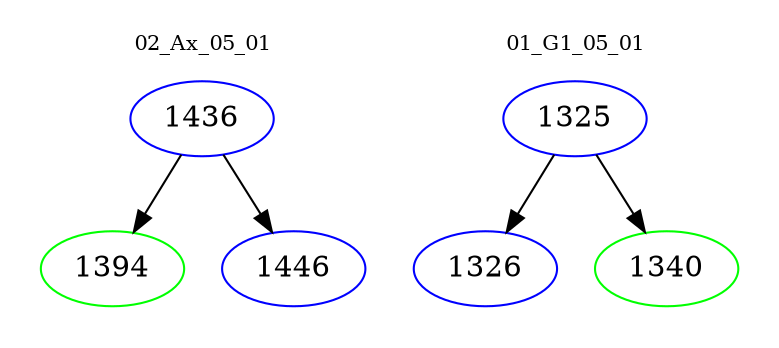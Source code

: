 digraph{
subgraph cluster_0 {
color = white
label = "02_Ax_05_01";
fontsize=10;
T0_1436 [label="1436", color="blue"]
T0_1436 -> T0_1394 [color="black"]
T0_1394 [label="1394", color="green"]
T0_1436 -> T0_1446 [color="black"]
T0_1446 [label="1446", color="blue"]
}
subgraph cluster_1 {
color = white
label = "01_G1_05_01";
fontsize=10;
T1_1325 [label="1325", color="blue"]
T1_1325 -> T1_1326 [color="black"]
T1_1326 [label="1326", color="blue"]
T1_1325 -> T1_1340 [color="black"]
T1_1340 [label="1340", color="green"]
}
}
